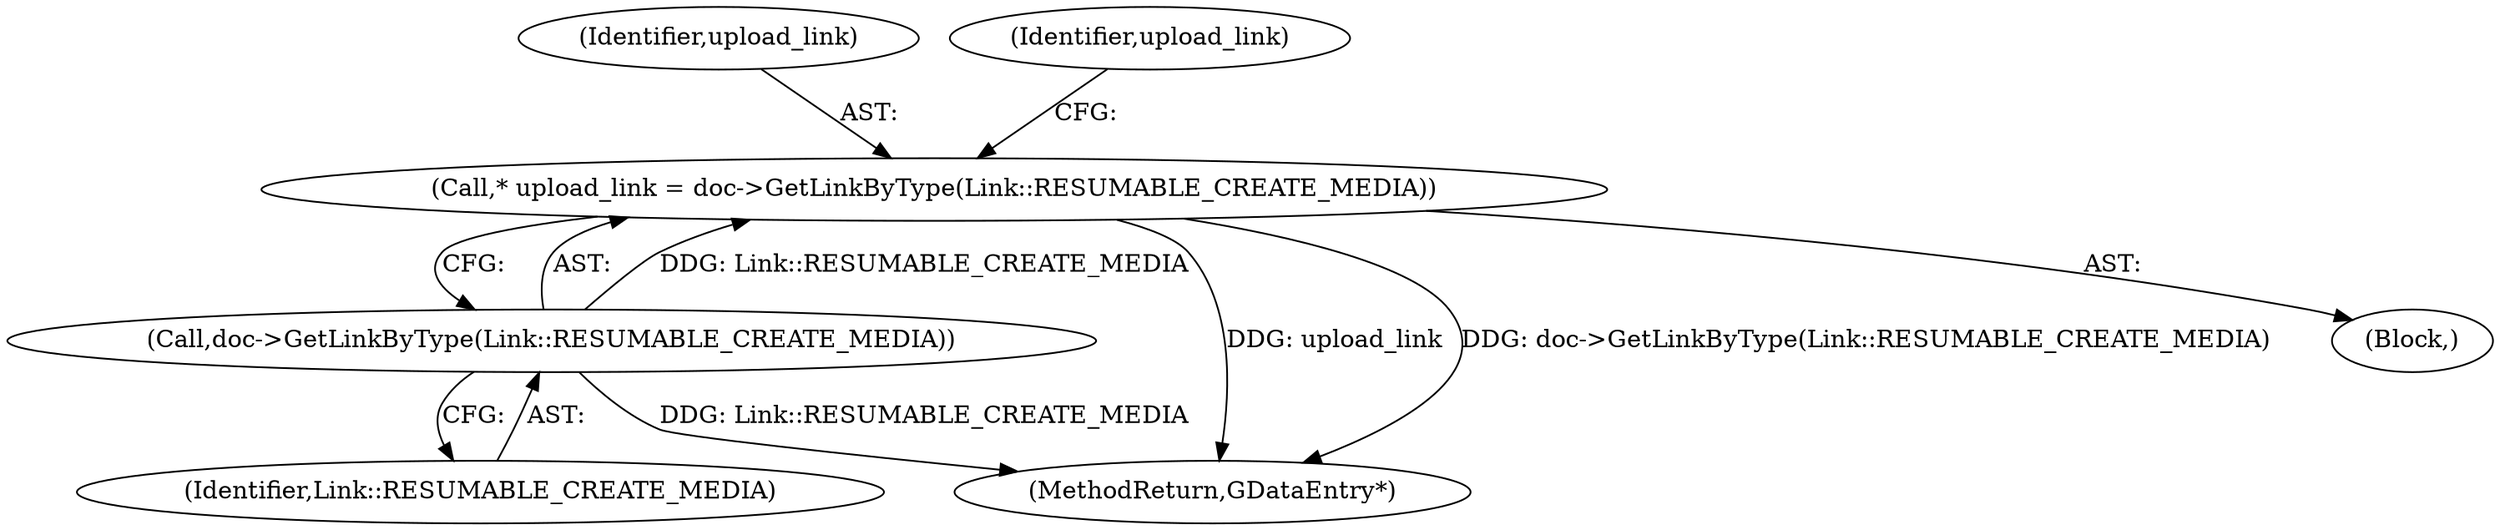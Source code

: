 digraph "0_Chrome_dd3b6fe574edad231c01c78e4647a74c38dc4178_6@pointer" {
"1000189" [label="(Call,* upload_link = doc->GetLinkByType(Link::RESUMABLE_CREATE_MEDIA))"];
"1000191" [label="(Call,doc->GetLinkByType(Link::RESUMABLE_CREATE_MEDIA))"];
"1000202" [label="(MethodReturn,GDataEntry*)"];
"1000189" [label="(Call,* upload_link = doc->GetLinkByType(Link::RESUMABLE_CREATE_MEDIA))"];
"1000104" [label="(Block,)"];
"1000192" [label="(Identifier,Link::RESUMABLE_CREATE_MEDIA)"];
"1000190" [label="(Identifier,upload_link)"];
"1000191" [label="(Call,doc->GetLinkByType(Link::RESUMABLE_CREATE_MEDIA))"];
"1000194" [label="(Identifier,upload_link)"];
"1000189" -> "1000104"  [label="AST: "];
"1000189" -> "1000191"  [label="CFG: "];
"1000190" -> "1000189"  [label="AST: "];
"1000191" -> "1000189"  [label="AST: "];
"1000194" -> "1000189"  [label="CFG: "];
"1000189" -> "1000202"  [label="DDG: upload_link"];
"1000189" -> "1000202"  [label="DDG: doc->GetLinkByType(Link::RESUMABLE_CREATE_MEDIA)"];
"1000191" -> "1000189"  [label="DDG: Link::RESUMABLE_CREATE_MEDIA"];
"1000191" -> "1000192"  [label="CFG: "];
"1000192" -> "1000191"  [label="AST: "];
"1000191" -> "1000202"  [label="DDG: Link::RESUMABLE_CREATE_MEDIA"];
}
